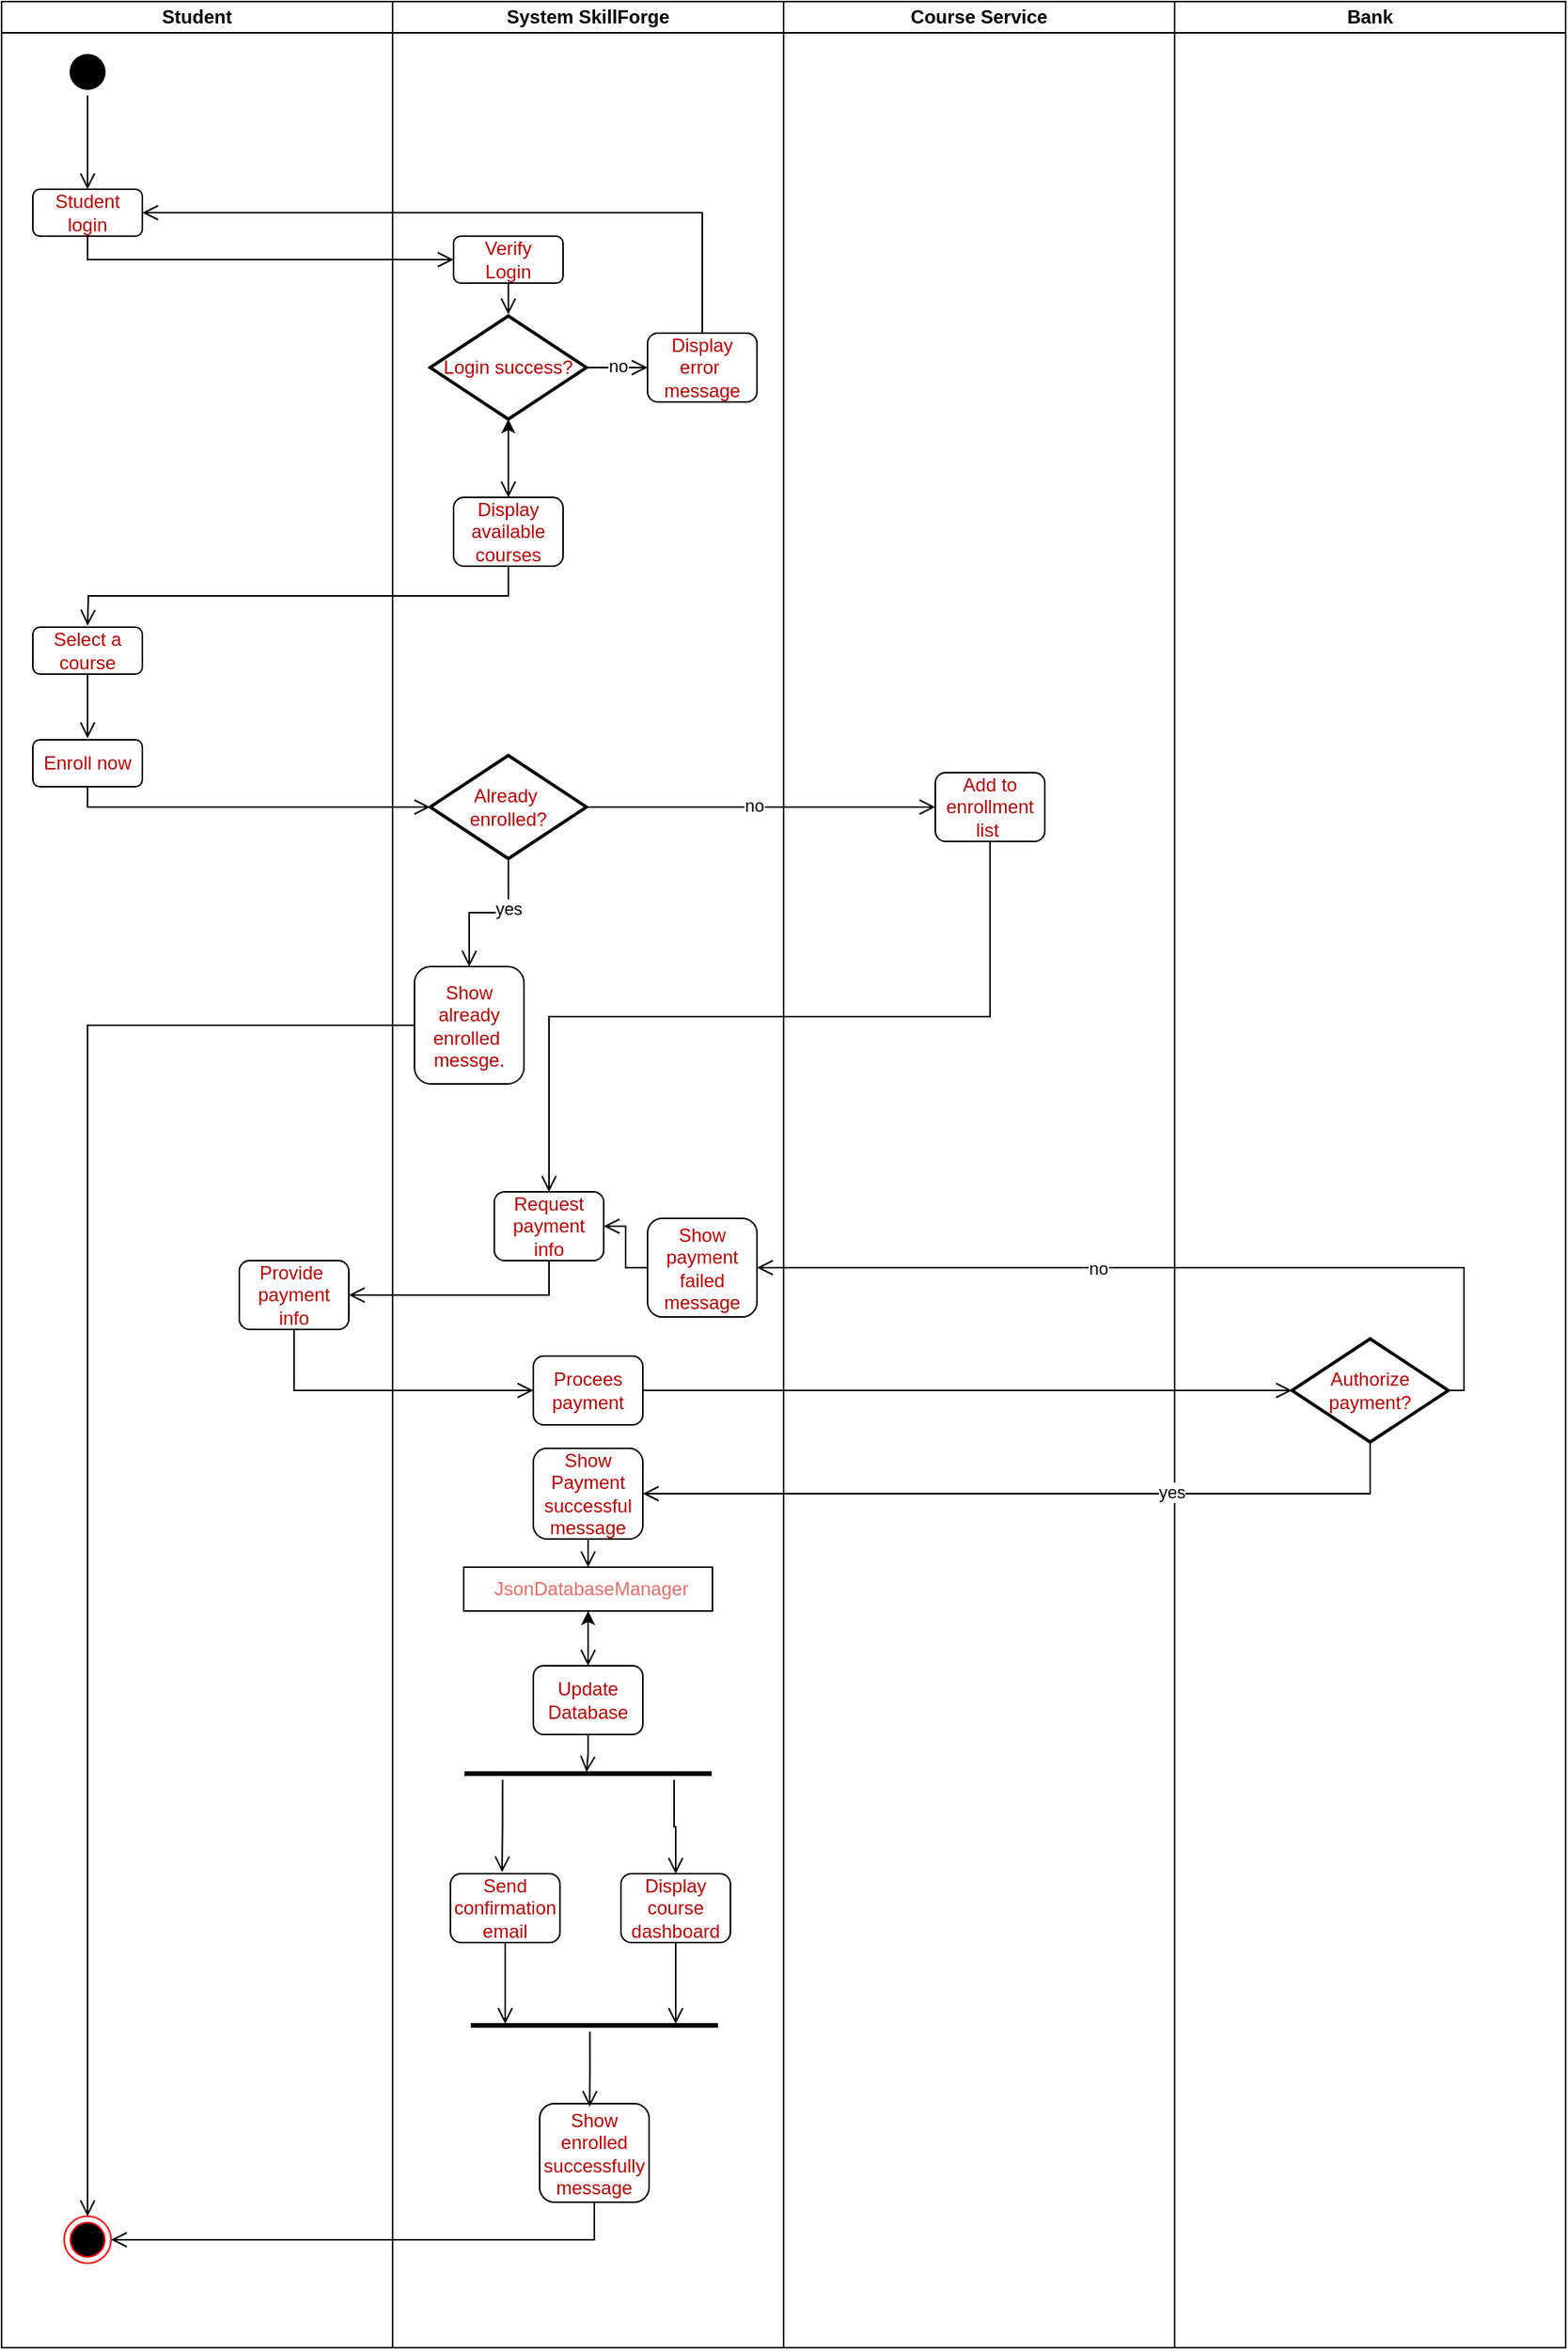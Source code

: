 <mxfile version="28.2.8">
  <diagram name="Page-1" id="5VS_opMl9AJfJ4VzI7xM">
    <mxGraphModel dx="1097" dy="796" grid="0" gridSize="10" guides="1" tooltips="1" connect="1" arrows="1" fold="1" page="1" pageScale="1" pageWidth="3300" pageHeight="4681" background="#ffffff" math="0" shadow="0">
      <root>
        <mxCell id="0" />
        <mxCell id="1" parent="0" />
        <mxCell id="ZuquaKUPrM2yLlUwk1ed-8" value="&lt;font style=&quot;color: rgb(0, 0, 0);&quot;&gt;Student&lt;/font&gt;" style="swimlane;startSize=20;whiteSpace=wrap;html=1;fillColor=none;fontColor=#ffffff;strokeColor=#000000;rotation=0;" parent="1" vertex="1">
          <mxGeometry x="59" y="11" width="250" height="1500" as="geometry" />
        </mxCell>
        <mxCell id="ZuquaKUPrM2yLlUwk1ed-11" value="" style="ellipse;html=1;shape=startState;fillColor=#000000;strokeColor=#000000;" parent="ZuquaKUPrM2yLlUwk1ed-8" vertex="1">
          <mxGeometry x="40" y="30" width="30" height="30" as="geometry" />
        </mxCell>
        <mxCell id="ZuquaKUPrM2yLlUwk1ed-12" value="" style="edgeStyle=orthogonalEdgeStyle;html=1;verticalAlign=bottom;endArrow=open;endSize=8;strokeColor=#000000;rounded=0;" parent="ZuquaKUPrM2yLlUwk1ed-8" source="ZuquaKUPrM2yLlUwk1ed-11" edge="1">
          <mxGeometry relative="1" as="geometry">
            <mxPoint x="55" y="120" as="targetPoint" />
          </mxGeometry>
        </mxCell>
        <mxCell id="ZuquaKUPrM2yLlUwk1ed-18" value="&lt;font color=&quot;#ba0000&quot;&gt;Student login&lt;/font&gt;" style="rounded=1;whiteSpace=wrap;html=1;fillColor=none;strokeColor=#000000;" parent="ZuquaKUPrM2yLlUwk1ed-8" vertex="1">
          <mxGeometry x="20" y="120" width="70" height="30" as="geometry" />
        </mxCell>
        <mxCell id="nCwDUt_hdda2chLRbpUj-15" value="&lt;font color=&quot;#ba0000&quot;&gt;Select a&lt;br&gt;course&lt;/font&gt;" style="rounded=1;whiteSpace=wrap;html=1;fillColor=none;strokeColor=#000000;" vertex="1" parent="ZuquaKUPrM2yLlUwk1ed-8">
          <mxGeometry x="20" y="400" width="70" height="30" as="geometry" />
        </mxCell>
        <mxCell id="nCwDUt_hdda2chLRbpUj-31" value="&lt;font color=&quot;#ba0000&quot;&gt;Provide&amp;nbsp;&lt;br&gt;payment&lt;br&gt;info&lt;/font&gt;" style="rounded=1;whiteSpace=wrap;html=1;fillColor=none;strokeColor=#000000;" vertex="1" parent="ZuquaKUPrM2yLlUwk1ed-8">
          <mxGeometry x="152" y="805" width="70" height="44" as="geometry" />
        </mxCell>
        <mxCell id="nCwDUt_hdda2chLRbpUj-50" value="&lt;font color=&quot;#ba0000&quot;&gt;Enroll now&lt;/font&gt;" style="rounded=1;whiteSpace=wrap;html=1;fillColor=none;strokeColor=#000000;" vertex="1" parent="ZuquaKUPrM2yLlUwk1ed-8">
          <mxGeometry x="20" y="472" width="70" height="30" as="geometry" />
        </mxCell>
        <mxCell id="nCwDUt_hdda2chLRbpUj-76" value="" style="ellipse;html=1;shape=endState;fillColor=#000000;strokeColor=#ff0000;" vertex="1" parent="ZuquaKUPrM2yLlUwk1ed-8">
          <mxGeometry x="40" y="1416" width="30" height="30" as="geometry" />
        </mxCell>
        <mxCell id="ZuquaKUPrM2yLlUwk1ed-7" value="&lt;font style=&quot;color: rgb(0, 0, 0);&quot;&gt;System SkillForge&lt;/font&gt;" style="swimlane;startSize=20;whiteSpace=wrap;html=1;fillColor=none;fontColor=#ffffff;strokeColor=#000000;rotation=0;strokeWidth=1;" parent="1" vertex="1">
          <mxGeometry x="309" y="11" width="250" height="1500" as="geometry">
            <mxRectangle width="70" height="30" as="alternateBounds" />
          </mxGeometry>
        </mxCell>
        <mxCell id="nCwDUt_hdda2chLRbpUj-25" value="&lt;font color=&quot;#ba0000&quot;&gt;Request&lt;br&gt;payment info&lt;/font&gt;" style="rounded=1;whiteSpace=wrap;html=1;fillColor=none;strokeColor=#000000;" vertex="1" parent="ZuquaKUPrM2yLlUwk1ed-7">
          <mxGeometry x="65" y="761" width="70" height="44" as="geometry" />
        </mxCell>
        <mxCell id="nCwDUt_hdda2chLRbpUj-32" value="&lt;font color=&quot;#ba0000&quot;&gt;Procees&lt;br&gt;payment&lt;/font&gt;" style="rounded=1;whiteSpace=wrap;html=1;fillColor=none;strokeColor=#000000;" vertex="1" parent="ZuquaKUPrM2yLlUwk1ed-7">
          <mxGeometry x="90" y="866" width="70" height="44" as="geometry" />
        </mxCell>
        <mxCell id="nCwDUt_hdda2chLRbpUj-11" value="&lt;font color=&quot;#ba0000&quot;&gt;Display&lt;br&gt;error&amp;nbsp;&lt;br&gt;message&lt;/font&gt;" style="rounded=1;whiteSpace=wrap;html=1;fillColor=none;strokeColor=#000000;" vertex="1" parent="ZuquaKUPrM2yLlUwk1ed-7">
          <mxGeometry x="163" y="212" width="70" height="44" as="geometry" />
        </mxCell>
        <mxCell id="nCwDUt_hdda2chLRbpUj-1" value="&lt;font color=&quot;#ba0000&quot;&gt;Login success?&lt;/font&gt;" style="strokeWidth=2;html=1;shape=mxgraph.flowchart.decision;whiteSpace=wrap;fillColor=none;strokeColor=#000000;" vertex="1" parent="ZuquaKUPrM2yLlUwk1ed-7">
          <mxGeometry x="24" y="201" width="100" height="66" as="geometry" />
        </mxCell>
        <mxCell id="nCwDUt_hdda2chLRbpUj-9" value="" style="edgeStyle=orthogonalEdgeStyle;html=1;verticalAlign=bottom;endArrow=open;endSize=8;strokeColor=#000000;rounded=0;exitX=1;exitY=0.5;exitDx=0;exitDy=0;exitPerimeter=0;entryX=0;entryY=0.5;entryDx=0;entryDy=0;" edge="1" parent="ZuquaKUPrM2yLlUwk1ed-7" source="nCwDUt_hdda2chLRbpUj-1" target="nCwDUt_hdda2chLRbpUj-11">
          <mxGeometry relative="1" as="geometry">
            <mxPoint x="-96" y="225" as="targetPoint" />
            <mxPoint x="-114" y="226" as="sourcePoint" />
          </mxGeometry>
        </mxCell>
        <mxCell id="nCwDUt_hdda2chLRbpUj-10" value="no" style="edgeLabel;html=1;align=center;verticalAlign=middle;resizable=0;points=[];" vertex="1" connectable="0" parent="nCwDUt_hdda2chLRbpUj-9">
          <mxGeometry x="0.026" y="1" relative="1" as="geometry">
            <mxPoint as="offset" />
          </mxGeometry>
        </mxCell>
        <mxCell id="nCwDUt_hdda2chLRbpUj-43" value="&lt;font color=&quot;#ba0000&quot;&gt;Verify&lt;br&gt;Login&lt;/font&gt;" style="rounded=1;whiteSpace=wrap;html=1;fillColor=none;strokeColor=#000000;" vertex="1" parent="ZuquaKUPrM2yLlUwk1ed-7">
          <mxGeometry x="39" y="150" width="70" height="30" as="geometry" />
        </mxCell>
        <mxCell id="nCwDUt_hdda2chLRbpUj-46" value="" style="edgeStyle=orthogonalEdgeStyle;rounded=0;orthogonalLoop=1;jettySize=auto;html=1;" edge="1" parent="ZuquaKUPrM2yLlUwk1ed-7" source="nCwDUt_hdda2chLRbpUj-13" target="nCwDUt_hdda2chLRbpUj-1">
          <mxGeometry relative="1" as="geometry" />
        </mxCell>
        <mxCell id="nCwDUt_hdda2chLRbpUj-13" value="&lt;font color=&quot;#ba0000&quot;&gt;Display&lt;br&gt;available&lt;br&gt;courses&lt;/font&gt;" style="rounded=1;whiteSpace=wrap;html=1;fillColor=none;strokeColor=#000000;" vertex="1" parent="ZuquaKUPrM2yLlUwk1ed-7">
          <mxGeometry x="39" y="317" width="70" height="44" as="geometry" />
        </mxCell>
        <mxCell id="nCwDUt_hdda2chLRbpUj-45" value="" style="edgeStyle=orthogonalEdgeStyle;html=1;verticalAlign=bottom;endArrow=open;endSize=8;strokeColor=#000000;rounded=0;exitX=0.5;exitY=1;exitDx=0;exitDy=0;exitPerimeter=0;entryX=0.5;entryY=0;entryDx=0;entryDy=0;" edge="1" parent="ZuquaKUPrM2yLlUwk1ed-7" source="nCwDUt_hdda2chLRbpUj-1" target="nCwDUt_hdda2chLRbpUj-13">
          <mxGeometry relative="1" as="geometry">
            <mxPoint x="74" y="315" as="targetPoint" />
            <mxPoint x="71" y="285" as="sourcePoint" />
          </mxGeometry>
        </mxCell>
        <mxCell id="nCwDUt_hdda2chLRbpUj-17" value="&lt;font color=&quot;#ba0000&quot;&gt;Already&amp;nbsp;&lt;br&gt;enrolled?&lt;/font&gt;" style="strokeWidth=2;html=1;shape=mxgraph.flowchart.decision;whiteSpace=wrap;fillColor=none;strokeColor=#000000;" vertex="1" parent="ZuquaKUPrM2yLlUwk1ed-7">
          <mxGeometry x="24" y="482" width="100" height="66" as="geometry" />
        </mxCell>
        <mxCell id="nCwDUt_hdda2chLRbpUj-60" value="&lt;font color=&quot;#ba0000&quot;&gt;Show&lt;br&gt;payment&lt;br&gt;failed&lt;br&gt;message&lt;/font&gt;" style="rounded=1;whiteSpace=wrap;html=1;fillColor=none;strokeColor=#000000;" vertex="1" parent="ZuquaKUPrM2yLlUwk1ed-7">
          <mxGeometry x="163" y="778" width="70" height="63" as="geometry" />
        </mxCell>
        <mxCell id="nCwDUt_hdda2chLRbpUj-61" value="" style="edgeStyle=orthogonalEdgeStyle;html=1;verticalAlign=bottom;endArrow=open;endSize=8;strokeColor=#000000;rounded=0;exitX=0;exitY=0.5;exitDx=0;exitDy=0;entryX=1;entryY=0.5;entryDx=0;entryDy=0;" edge="1" parent="ZuquaKUPrM2yLlUwk1ed-7" source="nCwDUt_hdda2chLRbpUj-60" target="nCwDUt_hdda2chLRbpUj-25">
          <mxGeometry relative="1" as="geometry">
            <mxPoint x="558" y="673" as="targetPoint" />
            <mxPoint x="558" y="632" as="sourcePoint" />
          </mxGeometry>
        </mxCell>
        <mxCell id="nCwDUt_hdda2chLRbpUj-20" value="&lt;font color=&quot;#ba0000&quot;&gt;Show already&lt;br&gt;enrolled&amp;nbsp;&lt;br&gt;messge.&lt;/font&gt;" style="rounded=1;whiteSpace=wrap;html=1;fillColor=none;strokeColor=#000000;" vertex="1" parent="ZuquaKUPrM2yLlUwk1ed-7">
          <mxGeometry x="14" y="617" width="70" height="75" as="geometry" />
        </mxCell>
        <mxCell id="nCwDUt_hdda2chLRbpUj-28" value="" style="edgeStyle=orthogonalEdgeStyle;html=1;verticalAlign=bottom;endArrow=open;endSize=8;strokeColor=#000000;rounded=0;exitX=0.5;exitY=1;exitDx=0;exitDy=0;exitPerimeter=0;entryX=0.5;entryY=0;entryDx=0;entryDy=0;" edge="1" parent="ZuquaKUPrM2yLlUwk1ed-7" source="nCwDUt_hdda2chLRbpUj-17" target="nCwDUt_hdda2chLRbpUj-20">
          <mxGeometry relative="1" as="geometry">
            <mxPoint x="-195" y="567" as="targetPoint" />
            <mxPoint x="-195" y="554" as="sourcePoint" />
          </mxGeometry>
        </mxCell>
        <mxCell id="nCwDUt_hdda2chLRbpUj-29" value="yes" style="edgeLabel;html=1;align=center;verticalAlign=middle;resizable=0;points=[];" vertex="1" connectable="0" parent="nCwDUt_hdda2chLRbpUj-28">
          <mxGeometry x="-0.317" relative="1" as="geometry">
            <mxPoint as="offset" />
          </mxGeometry>
        </mxCell>
        <mxCell id="nCwDUt_hdda2chLRbpUj-62" value="&lt;font style=&quot;color: light-dark(rgb(234, 107, 102), rgb(204, 0, 0));&quot;&gt;&amp;nbsp;&lt;font style=&quot;&quot;&gt;JsonDatabaseManager&lt;/font&gt;&lt;/font&gt;" style="rounded=0;whiteSpace=wrap;html=1;fillColor=none;strokeColor=#000000;align=center;" vertex="1" parent="ZuquaKUPrM2yLlUwk1ed-7">
          <mxGeometry x="45.5" y="1001" width="159" height="28" as="geometry" />
        </mxCell>
        <mxCell id="nCwDUt_hdda2chLRbpUj-65" value="" style="edgeStyle=orthogonalEdgeStyle;rounded=0;orthogonalLoop=1;jettySize=auto;html=1;" edge="1" parent="ZuquaKUPrM2yLlUwk1ed-7" source="nCwDUt_hdda2chLRbpUj-64" target="nCwDUt_hdda2chLRbpUj-62">
          <mxGeometry relative="1" as="geometry" />
        </mxCell>
        <mxCell id="nCwDUt_hdda2chLRbpUj-64" value="&lt;font color=&quot;#ba0000&quot;&gt;Update&lt;br&gt;Database&lt;/font&gt;" style="rounded=1;whiteSpace=wrap;html=1;fillColor=none;strokeColor=#000000;" vertex="1" parent="ZuquaKUPrM2yLlUwk1ed-7">
          <mxGeometry x="90" y="1064" width="70" height="44" as="geometry" />
        </mxCell>
        <mxCell id="nCwDUt_hdda2chLRbpUj-63" value="" style="edgeStyle=orthogonalEdgeStyle;html=1;verticalAlign=bottom;endArrow=open;endSize=8;strokeColor=#000000;rounded=0;exitX=0.5;exitY=1;exitDx=0;exitDy=0;entryX=0.5;entryY=0;entryDx=0;entryDy=0;" edge="1" parent="ZuquaKUPrM2yLlUwk1ed-7" source="nCwDUt_hdda2chLRbpUj-62" target="nCwDUt_hdda2chLRbpUj-64">
          <mxGeometry relative="1" as="geometry">
            <mxPoint x="121" y="1034" as="targetPoint" />
            <mxPoint x="119" y="1015" as="sourcePoint" />
          </mxGeometry>
        </mxCell>
        <mxCell id="nCwDUt_hdda2chLRbpUj-67" value="" style="line;strokeWidth=3;fillColor=none;align=left;verticalAlign=middle;spacingTop=-1;spacingLeft=3;spacingRight=3;rotatable=0;labelPosition=right;points=[];portConstraint=eastwest;strokeColor=inherit;" vertex="1" parent="ZuquaKUPrM2yLlUwk1ed-7">
          <mxGeometry x="46" y="1129" width="158" height="8" as="geometry" />
        </mxCell>
        <mxCell id="nCwDUt_hdda2chLRbpUj-71" value="&lt;font color=&quot;#ba0000&quot;&gt;Send confirmation email&lt;/font&gt;" style="rounded=1;whiteSpace=wrap;html=1;fillColor=none;strokeColor=#000000;" vertex="1" parent="ZuquaKUPrM2yLlUwk1ed-7">
          <mxGeometry x="37" y="1197" width="70" height="44" as="geometry" />
        </mxCell>
        <mxCell id="nCwDUt_hdda2chLRbpUj-72" value="&lt;font color=&quot;#ba0000&quot;&gt;Display course dashboard&lt;/font&gt;" style="rounded=1;whiteSpace=wrap;html=1;fillColor=none;strokeColor=#000000;" vertex="1" parent="ZuquaKUPrM2yLlUwk1ed-7">
          <mxGeometry x="146" y="1197" width="70" height="44" as="geometry" />
        </mxCell>
        <mxCell id="nCwDUt_hdda2chLRbpUj-70" value="" style="edgeStyle=orthogonalEdgeStyle;html=1;verticalAlign=bottom;endArrow=open;endSize=8;strokeColor=#000000;rounded=0;exitX=0.848;exitY=0.981;exitDx=0;exitDy=0;exitPerimeter=0;entryX=0.5;entryY=0;entryDx=0;entryDy=0;" edge="1" parent="ZuquaKUPrM2yLlUwk1ed-7" source="nCwDUt_hdda2chLRbpUj-67" target="nCwDUt_hdda2chLRbpUj-72">
          <mxGeometry relative="1" as="geometry">
            <mxPoint x="180" y="1193" as="targetPoint" />
            <mxPoint x="80" y="1147" as="sourcePoint" />
          </mxGeometry>
        </mxCell>
        <mxCell id="nCwDUt_hdda2chLRbpUj-75" value="" style="line;strokeWidth=3;fillColor=none;align=left;verticalAlign=middle;spacingTop=-1;spacingLeft=3;spacingRight=3;rotatable=0;labelPosition=right;points=[];portConstraint=eastwest;strokeColor=inherit;" vertex="1" parent="ZuquaKUPrM2yLlUwk1ed-7">
          <mxGeometry x="50" y="1290" width="158" height="8" as="geometry" />
        </mxCell>
        <mxCell id="nCwDUt_hdda2chLRbpUj-77" value="&lt;font color=&quot;#ba0000&quot;&gt;Show&lt;br&gt;Payment successful&lt;/font&gt;&lt;div&gt;&lt;font color=&quot;#ba0000&quot;&gt;message&lt;/font&gt;&lt;/div&gt;" style="rounded=1;whiteSpace=wrap;html=1;fillColor=none;strokeColor=#000000;" vertex="1" parent="ZuquaKUPrM2yLlUwk1ed-7">
          <mxGeometry x="90" y="925" width="70" height="58" as="geometry" />
        </mxCell>
        <mxCell id="nCwDUt_hdda2chLRbpUj-79" value="" style="edgeStyle=orthogonalEdgeStyle;html=1;verticalAlign=bottom;endArrow=open;endSize=8;strokeColor=#000000;rounded=0;exitX=0.5;exitY=1;exitDx=0;exitDy=0;entryX=0.5;entryY=0;entryDx=0;entryDy=0;" edge="1" parent="ZuquaKUPrM2yLlUwk1ed-7" source="nCwDUt_hdda2chLRbpUj-77" target="nCwDUt_hdda2chLRbpUj-62">
          <mxGeometry relative="1" as="geometry">
            <mxPoint x="207" y="1025" as="targetPoint" />
            <mxPoint x="207" y="984" as="sourcePoint" />
          </mxGeometry>
        </mxCell>
        <mxCell id="nCwDUt_hdda2chLRbpUj-81" value="&lt;font color=&quot;#ba0000&quot;&gt;Show enrolled&lt;br&gt;successfully&lt;/font&gt;&lt;div&gt;&lt;font color=&quot;#ba0000&quot;&gt;message&lt;/font&gt;&lt;/div&gt;" style="rounded=1;whiteSpace=wrap;html=1;fillColor=none;strokeColor=#000000;" vertex="1" parent="ZuquaKUPrM2yLlUwk1ed-7">
          <mxGeometry x="94" y="1344" width="70" height="63" as="geometry" />
        </mxCell>
        <mxCell id="nCwDUt_hdda2chLRbpUj-14" value="" style="edgeStyle=orthogonalEdgeStyle;html=1;verticalAlign=bottom;endArrow=open;endSize=8;strokeColor=#000000;rounded=0;exitX=0.5;exitY=1;exitDx=0;exitDy=0;" edge="1" parent="1" source="nCwDUt_hdda2chLRbpUj-13">
          <mxGeometry relative="1" as="geometry">
            <mxPoint x="114" y="410" as="targetPoint" />
            <mxPoint x="116" y="413" as="sourcePoint" />
          </mxGeometry>
        </mxCell>
        <mxCell id="nCwDUt_hdda2chLRbpUj-18" value="" style="edgeStyle=orthogonalEdgeStyle;html=1;verticalAlign=bottom;endArrow=open;endSize=8;strokeColor=#000000;rounded=0;exitX=0.5;exitY=1;exitDx=0;exitDy=0;" edge="1" parent="1" source="nCwDUt_hdda2chLRbpUj-15">
          <mxGeometry relative="1" as="geometry">
            <mxPoint x="114" y="482" as="targetPoint" />
            <mxPoint x="114" y="467" as="sourcePoint" />
          </mxGeometry>
        </mxCell>
        <mxCell id="nCwDUt_hdda2chLRbpUj-19" value="" style="edgeStyle=orthogonalEdgeStyle;html=1;verticalAlign=bottom;endArrow=open;endSize=8;strokeColor=#000000;rounded=0;exitX=1;exitY=0.5;exitDx=0;exitDy=0;exitPerimeter=0;entryX=0;entryY=0.5;entryDx=0;entryDy=0;" edge="1" parent="1" source="nCwDUt_hdda2chLRbpUj-17" target="nCwDUt_hdda2chLRbpUj-48">
          <mxGeometry relative="1" as="geometry">
            <mxPoint x="212" y="514" as="targetPoint" />
            <mxPoint x="208" y="515" as="sourcePoint" />
          </mxGeometry>
        </mxCell>
        <mxCell id="nCwDUt_hdda2chLRbpUj-22" value="no" style="edgeLabel;html=1;align=center;verticalAlign=middle;resizable=0;points=[];" vertex="1" connectable="0" parent="nCwDUt_hdda2chLRbpUj-19">
          <mxGeometry x="-0.047" y="1" relative="1" as="geometry">
            <mxPoint as="offset" />
          </mxGeometry>
        </mxCell>
        <mxCell id="nCwDUt_hdda2chLRbpUj-30" value="" style="edgeStyle=orthogonalEdgeStyle;html=1;verticalAlign=bottom;endArrow=open;endSize=8;strokeColor=#000000;rounded=0;exitX=0.5;exitY=1;exitDx=0;exitDy=0;entryX=1;entryY=0.5;entryDx=0;entryDy=0;" edge="1" parent="1" source="nCwDUt_hdda2chLRbpUj-25" target="nCwDUt_hdda2chLRbpUj-31">
          <mxGeometry relative="1" as="geometry">
            <mxPoint x="423" y="613" as="targetPoint" />
            <mxPoint x="426" y="575" as="sourcePoint" />
          </mxGeometry>
        </mxCell>
        <mxCell id="nCwDUt_hdda2chLRbpUj-34" value="" style="edgeStyle=orthogonalEdgeStyle;html=1;verticalAlign=bottom;endArrow=open;endSize=8;strokeColor=#000000;rounded=0;exitX=0.5;exitY=1;exitDx=0;exitDy=0;entryX=0;entryY=0.5;entryDx=0;entryDy=0;" edge="1" parent="1" source="nCwDUt_hdda2chLRbpUj-31" target="nCwDUt_hdda2chLRbpUj-32">
          <mxGeometry relative="1" as="geometry">
            <mxPoint x="225" y="693" as="targetPoint" />
            <mxPoint x="225" y="652" as="sourcePoint" />
          </mxGeometry>
        </mxCell>
        <mxCell id="nCwDUt_hdda2chLRbpUj-36" value="&lt;font style=&quot;color: rgb(0, 0, 0);&quot;&gt;Course Service&lt;/font&gt;" style="swimlane;startSize=20;whiteSpace=wrap;html=1;fillColor=none;fontColor=#ffffff;strokeColor=#000000;rotation=0;" vertex="1" parent="1">
          <mxGeometry x="559" y="11" width="250" height="1500" as="geometry">
            <mxRectangle width="70" height="30" as="alternateBounds" />
          </mxGeometry>
        </mxCell>
        <mxCell id="nCwDUt_hdda2chLRbpUj-48" value="&lt;font color=&quot;#ba0000&quot;&gt;Add to&lt;br&gt;enrollment&lt;br&gt;list&amp;nbsp;&lt;/font&gt;" style="rounded=1;whiteSpace=wrap;html=1;fillColor=none;strokeColor=#000000;" vertex="1" parent="nCwDUt_hdda2chLRbpUj-36">
          <mxGeometry x="97" y="493" width="70" height="44" as="geometry" />
        </mxCell>
        <mxCell id="nCwDUt_hdda2chLRbpUj-12" value="" style="edgeStyle=orthogonalEdgeStyle;html=1;verticalAlign=bottom;endArrow=open;endSize=8;strokeColor=#000000;rounded=0;exitX=0.5;exitY=0;exitDx=0;exitDy=0;entryX=1;entryY=0.5;entryDx=0;entryDy=0;" edge="1" parent="1" source="nCwDUt_hdda2chLRbpUj-11" target="ZuquaKUPrM2yLlUwk1ed-18">
          <mxGeometry relative="1" as="geometry">
            <mxPoint x="239" y="163" as="targetPoint" />
            <mxPoint x="239" y="223" as="sourcePoint" />
          </mxGeometry>
        </mxCell>
        <mxCell id="nCwDUt_hdda2chLRbpUj-8" value="" style="edgeStyle=orthogonalEdgeStyle;html=1;verticalAlign=bottom;endArrow=open;endSize=8;strokeColor=#000000;rounded=0;exitX=0.5;exitY=1;exitDx=0;exitDy=0;entryX=0;entryY=0.5;entryDx=0;entryDy=0;" edge="1" parent="1" source="ZuquaKUPrM2yLlUwk1ed-18" target="nCwDUt_hdda2chLRbpUj-43">
          <mxGeometry relative="1" as="geometry">
            <mxPoint x="112" y="239" as="targetPoint" />
            <mxPoint x="112" y="179" as="sourcePoint" />
          </mxGeometry>
        </mxCell>
        <mxCell id="nCwDUt_hdda2chLRbpUj-44" value="" style="edgeStyle=orthogonalEdgeStyle;html=1;verticalAlign=bottom;endArrow=open;endSize=8;strokeColor=#000000;rounded=0;exitX=0.5;exitY=1;exitDx=0;exitDy=0;" edge="1" parent="1" source="nCwDUt_hdda2chLRbpUj-43">
          <mxGeometry relative="1" as="geometry">
            <mxPoint x="383" y="211" as="targetPoint" />
            <mxPoint x="400" y="205" as="sourcePoint" />
          </mxGeometry>
        </mxCell>
        <mxCell id="nCwDUt_hdda2chLRbpUj-47" value="&lt;font style=&quot;color: rgb(0, 0, 0);&quot;&gt;Bank&lt;/font&gt;" style="swimlane;startSize=20;whiteSpace=wrap;html=1;fillColor=none;fontColor=#ffffff;strokeColor=#000000;rotation=0;" vertex="1" parent="1">
          <mxGeometry x="809" y="11" width="250" height="1500" as="geometry">
            <mxRectangle width="70" height="30" as="alternateBounds" />
          </mxGeometry>
        </mxCell>
        <mxCell id="nCwDUt_hdda2chLRbpUj-54" value="&lt;font color=&quot;#ba0000&quot;&gt;Authorize&lt;br&gt;payment?&lt;/font&gt;" style="strokeWidth=2;html=1;shape=mxgraph.flowchart.decision;whiteSpace=wrap;fillColor=none;strokeColor=#000000;" vertex="1" parent="nCwDUt_hdda2chLRbpUj-47">
          <mxGeometry x="75" y="855" width="100" height="66" as="geometry" />
        </mxCell>
        <mxCell id="nCwDUt_hdda2chLRbpUj-49" value="" style="edgeStyle=orthogonalEdgeStyle;html=1;verticalAlign=bottom;endArrow=open;endSize=8;strokeColor=#000000;rounded=0;exitX=0.5;exitY=1;exitDx=0;exitDy=0;entryX=0.5;entryY=0;entryDx=0;entryDy=0;" edge="1" parent="1" source="nCwDUt_hdda2chLRbpUj-48" target="nCwDUt_hdda2chLRbpUj-25">
          <mxGeometry relative="1" as="geometry">
            <mxPoint x="698" y="625" as="targetPoint" />
            <mxPoint x="698" y="575" as="sourcePoint" />
          </mxGeometry>
        </mxCell>
        <mxCell id="nCwDUt_hdda2chLRbpUj-51" value="" style="edgeStyle=orthogonalEdgeStyle;html=1;verticalAlign=bottom;endArrow=open;endSize=8;strokeColor=#000000;rounded=0;exitX=0.5;exitY=1;exitDx=0;exitDy=0;entryX=0;entryY=0.5;entryDx=0;entryDy=0;entryPerimeter=0;" edge="1" parent="1" source="nCwDUt_hdda2chLRbpUj-50" target="nCwDUt_hdda2chLRbpUj-17">
          <mxGeometry relative="1" as="geometry">
            <mxPoint x="114" y="543" as="targetPoint" />
            <mxPoint x="112" y="523" as="sourcePoint" />
          </mxGeometry>
        </mxCell>
        <mxCell id="nCwDUt_hdda2chLRbpUj-55" value="" style="edgeStyle=orthogonalEdgeStyle;html=1;verticalAlign=bottom;endArrow=open;endSize=8;strokeColor=#000000;rounded=0;exitX=1;exitY=0.5;exitDx=0;exitDy=0;entryX=0;entryY=0.5;entryDx=0;entryDy=0;entryPerimeter=0;" edge="1" parent="1" source="nCwDUt_hdda2chLRbpUj-32" target="nCwDUt_hdda2chLRbpUj-54">
          <mxGeometry relative="1" as="geometry">
            <mxPoint x="618" y="760" as="targetPoint" />
            <mxPoint x="618" y="730" as="sourcePoint" />
          </mxGeometry>
        </mxCell>
        <mxCell id="nCwDUt_hdda2chLRbpUj-58" value="" style="edgeStyle=orthogonalEdgeStyle;html=1;verticalAlign=bottom;endArrow=open;endSize=8;strokeColor=#000000;rounded=0;exitX=0.5;exitY=1;exitDx=0;exitDy=0;exitPerimeter=0;entryX=1;entryY=0.5;entryDx=0;entryDy=0;" edge="1" parent="1" source="nCwDUt_hdda2chLRbpUj-54" target="nCwDUt_hdda2chLRbpUj-77">
          <mxGeometry relative="1" as="geometry">
            <mxPoint x="934" y="971" as="targetPoint" />
            <mxPoint x="938" y="785" as="sourcePoint" />
          </mxGeometry>
        </mxCell>
        <mxCell id="nCwDUt_hdda2chLRbpUj-59" value="yes" style="edgeLabel;html=1;align=center;verticalAlign=middle;resizable=0;points=[];" vertex="1" connectable="0" parent="nCwDUt_hdda2chLRbpUj-58">
          <mxGeometry x="-0.355" y="-1" relative="1" as="geometry">
            <mxPoint as="offset" />
          </mxGeometry>
        </mxCell>
        <mxCell id="nCwDUt_hdda2chLRbpUj-56" value="" style="edgeStyle=orthogonalEdgeStyle;html=1;verticalAlign=bottom;endArrow=open;endSize=8;strokeColor=#000000;rounded=0;exitX=1;exitY=0.5;exitDx=0;exitDy=0;exitPerimeter=0;entryX=1;entryY=0.5;entryDx=0;entryDy=0;" edge="1" parent="1" source="nCwDUt_hdda2chLRbpUj-54" target="nCwDUt_hdda2chLRbpUj-60">
          <mxGeometry relative="1" as="geometry">
            <mxPoint x="1011" y="771" as="targetPoint" />
            <mxPoint x="1011" y="741" as="sourcePoint" />
          </mxGeometry>
        </mxCell>
        <mxCell id="nCwDUt_hdda2chLRbpUj-57" value="no" style="edgeLabel;html=1;align=center;verticalAlign=middle;resizable=0;points=[];" vertex="1" connectable="0" parent="nCwDUt_hdda2chLRbpUj-56">
          <mxGeometry x="0.193" relative="1" as="geometry">
            <mxPoint as="offset" />
          </mxGeometry>
        </mxCell>
        <mxCell id="nCwDUt_hdda2chLRbpUj-66" value="" style="edgeStyle=orthogonalEdgeStyle;html=1;verticalAlign=bottom;endArrow=open;endSize=8;strokeColor=#000000;rounded=0;exitX=0.5;exitY=1;exitDx=0;exitDy=0;" edge="1" parent="1" source="nCwDUt_hdda2chLRbpUj-64">
          <mxGeometry relative="1" as="geometry">
            <mxPoint x="433" y="1143" as="targetPoint" />
            <mxPoint x="427" y="1144" as="sourcePoint" />
          </mxGeometry>
        </mxCell>
        <mxCell id="nCwDUt_hdda2chLRbpUj-68" value="" style="edgeStyle=orthogonalEdgeStyle;html=1;verticalAlign=bottom;endArrow=open;endSize=8;strokeColor=#000000;rounded=0;exitX=0.154;exitY=0.981;exitDx=0;exitDy=0;exitPerimeter=0;" edge="1" parent="1" source="nCwDUt_hdda2chLRbpUj-67">
          <mxGeometry relative="1" as="geometry">
            <mxPoint x="379" y="1207" as="targetPoint" />
            <mxPoint x="362" y="1168" as="sourcePoint" />
          </mxGeometry>
        </mxCell>
        <mxCell id="nCwDUt_hdda2chLRbpUj-73" value="" style="edgeStyle=orthogonalEdgeStyle;html=1;verticalAlign=bottom;endArrow=open;endSize=8;strokeColor=#000000;rounded=0;exitX=0.5;exitY=1;exitDx=0;exitDy=0;" edge="1" parent="1" source="nCwDUt_hdda2chLRbpUj-71">
          <mxGeometry relative="1" as="geometry">
            <mxPoint x="381" y="1304" as="targetPoint" />
            <mxPoint x="384" y="1281" as="sourcePoint" />
          </mxGeometry>
        </mxCell>
        <mxCell id="nCwDUt_hdda2chLRbpUj-74" value="" style="edgeStyle=orthogonalEdgeStyle;html=1;verticalAlign=bottom;endArrow=open;endSize=8;strokeColor=#000000;rounded=0;exitX=0.5;exitY=1;exitDx=0;exitDy=0;" edge="1" parent="1" source="nCwDUt_hdda2chLRbpUj-72">
          <mxGeometry relative="1" as="geometry">
            <mxPoint x="490" y="1304" as="targetPoint" />
            <mxPoint x="485" y="1283" as="sourcePoint" />
          </mxGeometry>
        </mxCell>
        <mxCell id="nCwDUt_hdda2chLRbpUj-80" value="" style="edgeStyle=orthogonalEdgeStyle;html=1;verticalAlign=bottom;endArrow=open;endSize=8;strokeColor=#000000;rounded=0;exitX=0.482;exitY=1.005;exitDx=0;exitDy=0;exitPerimeter=0;" edge="1" parent="1" source="nCwDUt_hdda2chLRbpUj-75">
          <mxGeometry relative="1" as="geometry">
            <mxPoint x="435" y="1357" as="targetPoint" />
            <mxPoint x="430" y="1358" as="sourcePoint" />
          </mxGeometry>
        </mxCell>
        <mxCell id="nCwDUt_hdda2chLRbpUj-82" value="" style="edgeStyle=orthogonalEdgeStyle;html=1;verticalAlign=bottom;endArrow=open;endSize=8;strokeColor=#000000;rounded=0;exitX=0.5;exitY=1;exitDx=0;exitDy=0;entryX=1;entryY=0.5;entryDx=0;entryDy=0;" edge="1" parent="1" source="nCwDUt_hdda2chLRbpUj-81" target="nCwDUt_hdda2chLRbpUj-76">
          <mxGeometry relative="1" as="geometry">
            <mxPoint x="423" y="1492" as="targetPoint" />
            <mxPoint x="423" y="1444" as="sourcePoint" />
          </mxGeometry>
        </mxCell>
        <mxCell id="nCwDUt_hdda2chLRbpUj-89" value="" style="edgeStyle=orthogonalEdgeStyle;html=1;verticalAlign=bottom;endArrow=open;endSize=8;strokeColor=#000000;rounded=0;exitX=0;exitY=0.5;exitDx=0;exitDy=0;entryX=0.5;entryY=0;entryDx=0;entryDy=0;" edge="1" parent="1" source="nCwDUt_hdda2chLRbpUj-20" target="nCwDUt_hdda2chLRbpUj-76">
          <mxGeometry relative="1" as="geometry">
            <mxPoint x="170" y="736" as="targetPoint" />
            <mxPoint x="170" y="695" as="sourcePoint" />
          </mxGeometry>
        </mxCell>
      </root>
    </mxGraphModel>
  </diagram>
</mxfile>
